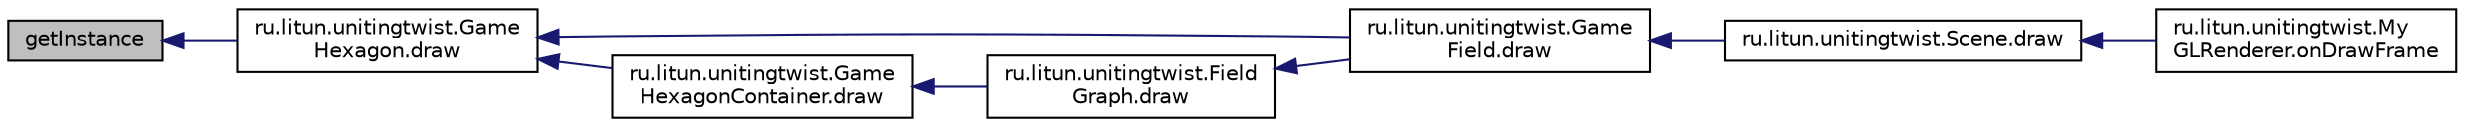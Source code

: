 digraph "getInstance"
{
  edge [fontname="Helvetica",fontsize="10",labelfontname="Helvetica",labelfontsize="10"];
  node [fontname="Helvetica",fontsize="10",shape=record];
  rankdir="LR";
  Node16 [label="getInstance",height=0.2,width=0.4,color="black", fillcolor="grey75", style="filled", fontcolor="black"];
  Node16 -> Node17 [dir="back",color="midnightblue",fontsize="10",style="solid",fontname="Helvetica"];
  Node17 [label="ru.litun.unitingtwist.Game\lHexagon.draw",height=0.2,width=0.4,color="black", fillcolor="white", style="filled",URL="$classru_1_1litun_1_1unitingtwist_1_1_game_hexagon.html#ace8a0d2a4e41b6d83897d48fd91a7ab3"];
  Node17 -> Node18 [dir="back",color="midnightblue",fontsize="10",style="solid",fontname="Helvetica"];
  Node18 [label="ru.litun.unitingtwist.Game\lField.draw",height=0.2,width=0.4,color="black", fillcolor="white", style="filled",URL="$classru_1_1litun_1_1unitingtwist_1_1_game_field.html#ace8a0d2a4e41b6d83897d48fd91a7ab3"];
  Node18 -> Node19 [dir="back",color="midnightblue",fontsize="10",style="solid",fontname="Helvetica"];
  Node19 [label="ru.litun.unitingtwist.Scene.draw",height=0.2,width=0.4,color="black", fillcolor="white", style="filled",URL="$classru_1_1litun_1_1unitingtwist_1_1_scene.html#ace8a0d2a4e41b6d83897d48fd91a7ab3"];
  Node19 -> Node20 [dir="back",color="midnightblue",fontsize="10",style="solid",fontname="Helvetica"];
  Node20 [label="ru.litun.unitingtwist.My\lGLRenderer.onDrawFrame",height=0.2,width=0.4,color="black", fillcolor="white", style="filled",URL="$classru_1_1litun_1_1unitingtwist_1_1_my_g_l_renderer.html#aba4bf3428902adb204d17703e7afcbc9"];
  Node17 -> Node21 [dir="back",color="midnightblue",fontsize="10",style="solid",fontname="Helvetica"];
  Node21 [label="ru.litun.unitingtwist.Game\lHexagonContainer.draw",height=0.2,width=0.4,color="black", fillcolor="white", style="filled",URL="$classru_1_1litun_1_1unitingtwist_1_1_game_hexagon_container.html#ace8a0d2a4e41b6d83897d48fd91a7ab3"];
  Node21 -> Node22 [dir="back",color="midnightblue",fontsize="10",style="solid",fontname="Helvetica"];
  Node22 [label="ru.litun.unitingtwist.Field\lGraph.draw",height=0.2,width=0.4,color="black", fillcolor="white", style="filled",URL="$classru_1_1litun_1_1unitingtwist_1_1_field_graph.html#ac3e315879303dbd473ae480260356919"];
  Node22 -> Node18 [dir="back",color="midnightblue",fontsize="10",style="solid",fontname="Helvetica"];
}
